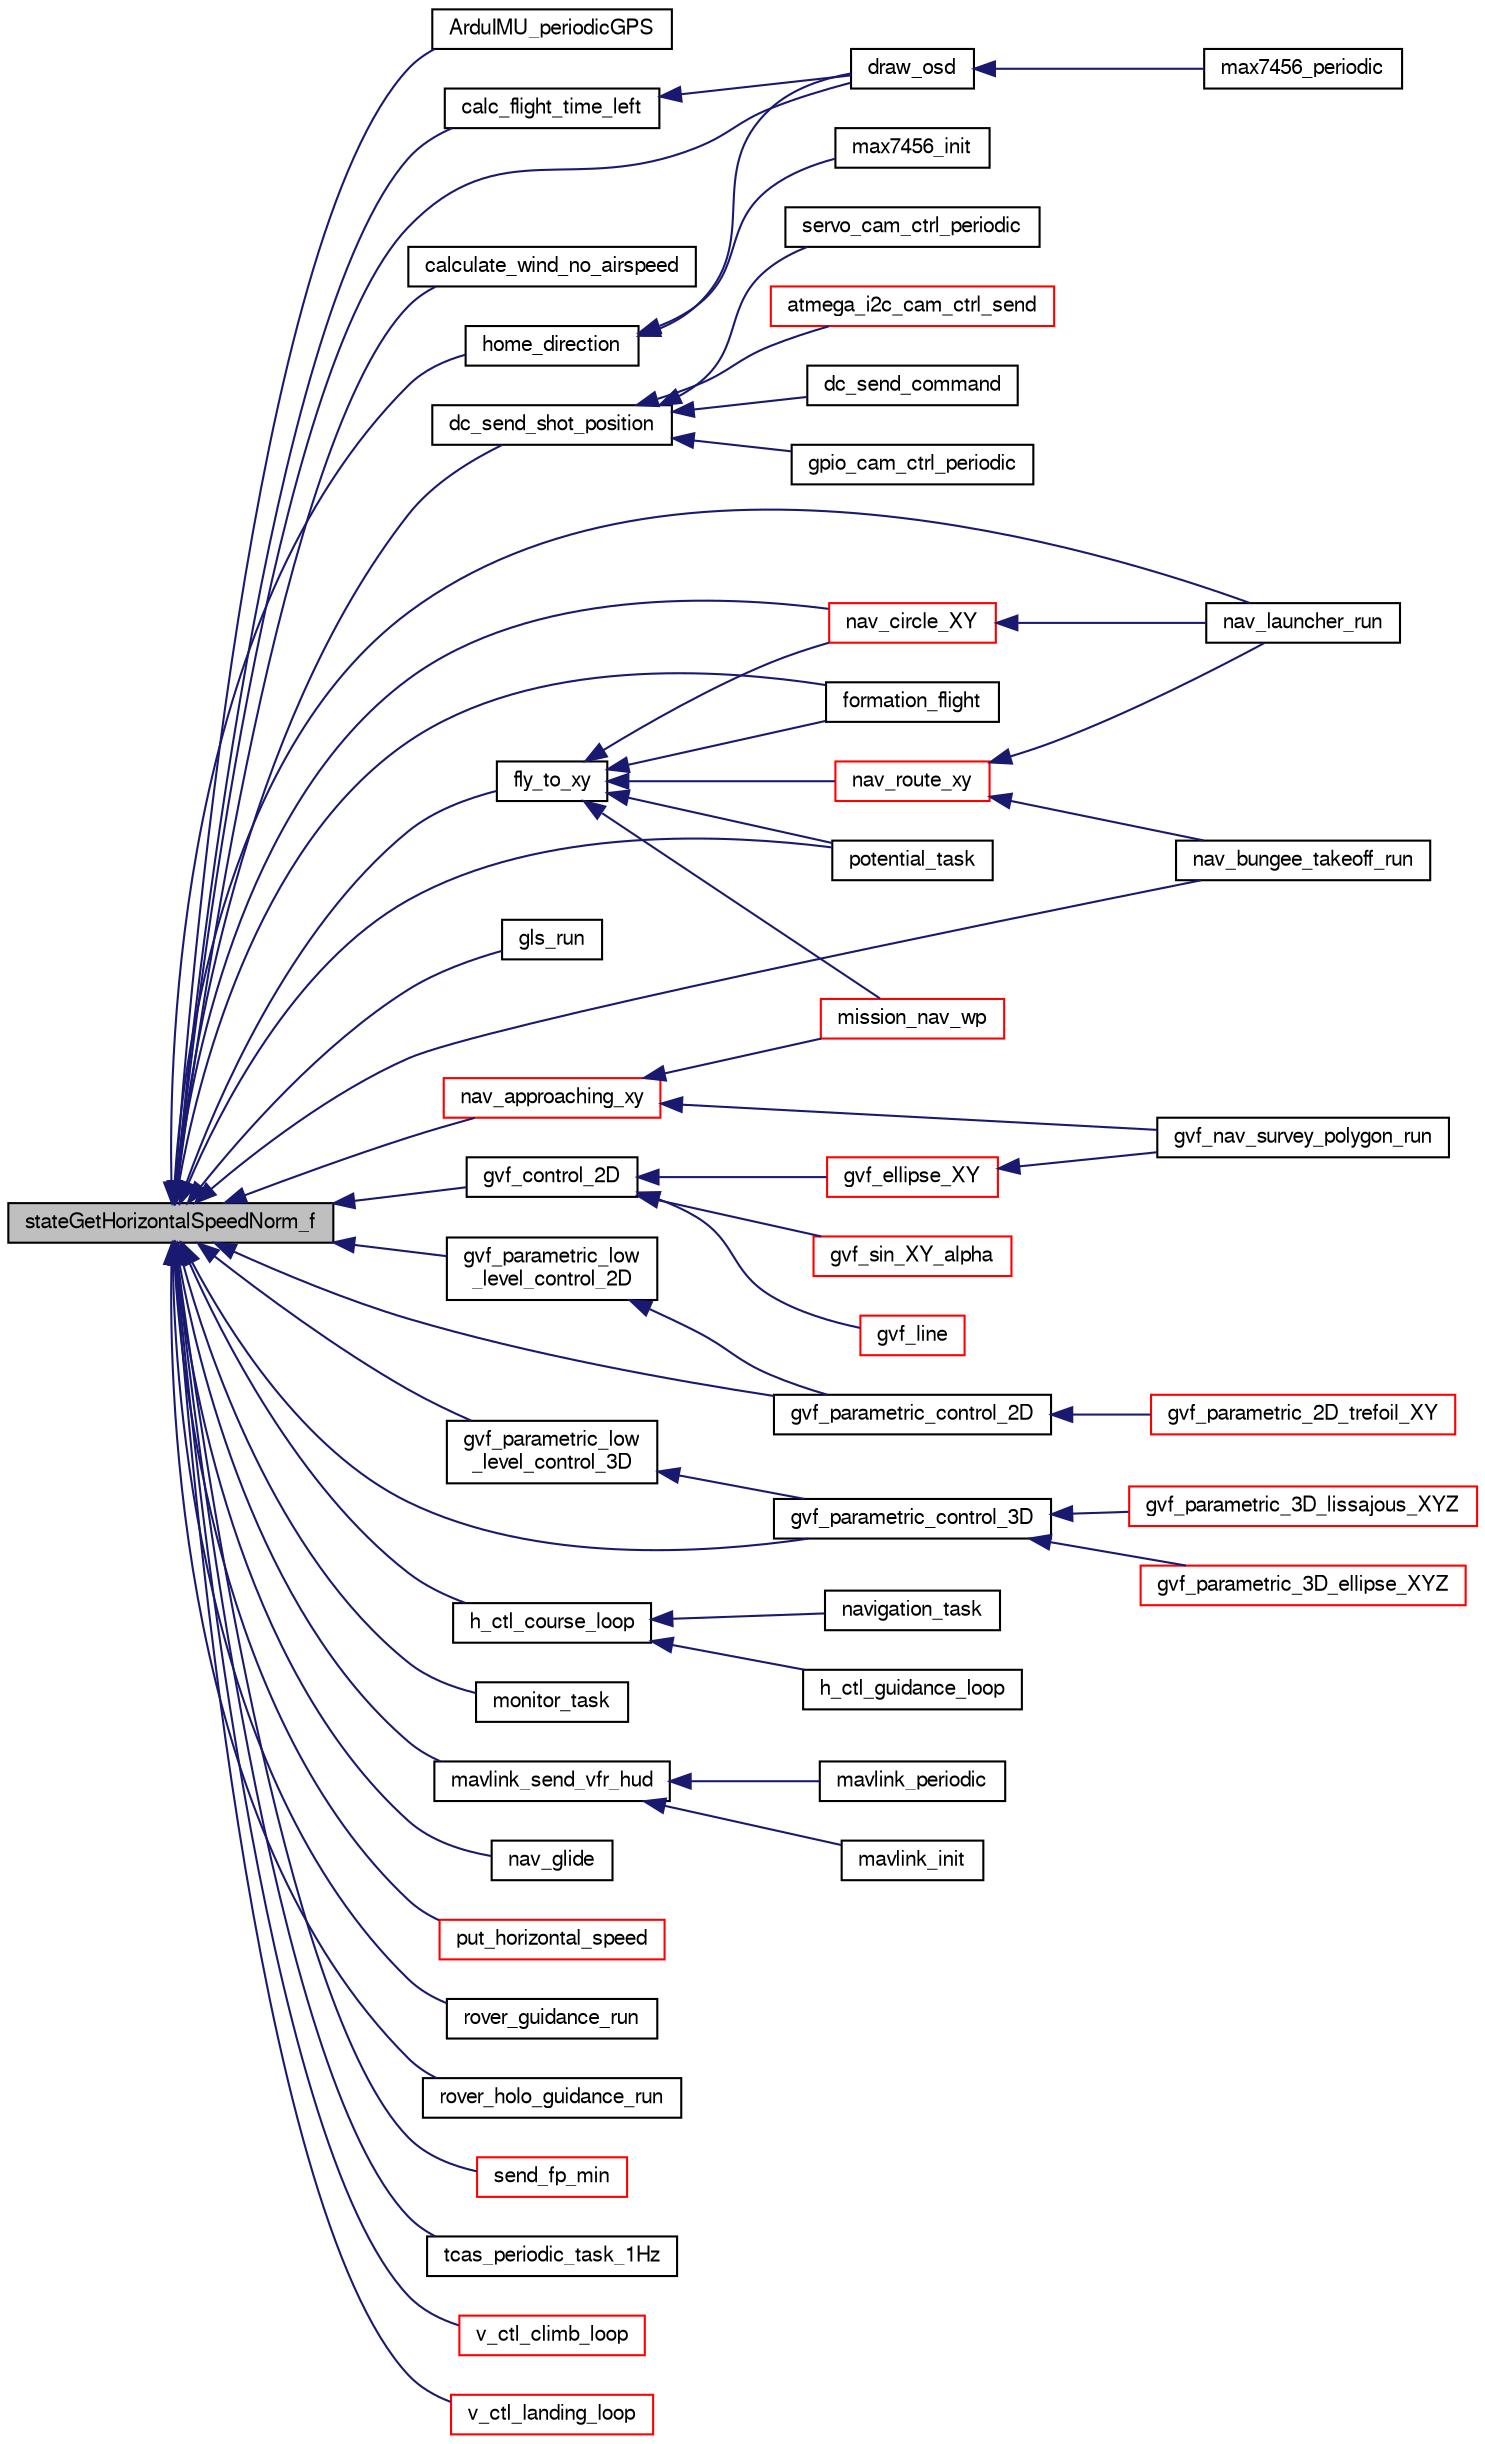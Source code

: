 digraph "stateGetHorizontalSpeedNorm_f"
{
  edge [fontname="FreeSans",fontsize="10",labelfontname="FreeSans",labelfontsize="10"];
  node [fontname="FreeSans",fontsize="10",shape=record];
  rankdir="LR";
  Node1 [label="stateGetHorizontalSpeedNorm_f",height=0.2,width=0.4,color="black", fillcolor="grey75", style="filled", fontcolor="black"];
  Node1 -> Node2 [dir="back",color="midnightblue",fontsize="10",style="solid",fontname="FreeSans"];
  Node2 [label="ArduIMU_periodicGPS",height=0.2,width=0.4,color="black", fillcolor="white", style="filled",URL="$modules_2ins_2ins__arduimu__basic_8c.html#a71ab195043b0eef3d99d90fe9d227f1c"];
  Node1 -> Node3 [dir="back",color="midnightblue",fontsize="10",style="solid",fontname="FreeSans"];
  Node3 [label="calc_flight_time_left",height=0.2,width=0.4,color="black", fillcolor="white", style="filled",URL="$max7456_8c.html#a2e383d26ae071a8ae13f7b02f975f4ea"];
  Node3 -> Node4 [dir="back",color="midnightblue",fontsize="10",style="solid",fontname="FreeSans"];
  Node4 [label="draw_osd",height=0.2,width=0.4,color="black", fillcolor="white", style="filled",URL="$max7456_8c.html#a079837dac11983fe67050e136b0080e4"];
  Node4 -> Node5 [dir="back",color="midnightblue",fontsize="10",style="solid",fontname="FreeSans"];
  Node5 [label="max7456_periodic",height=0.2,width=0.4,color="black", fillcolor="white", style="filled",URL="$max7456_8h.html#a1d6d4401863cba472802654472781050"];
  Node1 -> Node6 [dir="back",color="midnightblue",fontsize="10",style="solid",fontname="FreeSans"];
  Node6 [label="calculate_wind_no_airspeed",height=0.2,width=0.4,color="black", fillcolor="white", style="filled",URL="$uav__recovery_8h.html#aeb19d3dd881fdd134582bf54daecf9a6"];
  Node1 -> Node7 [dir="back",color="midnightblue",fontsize="10",style="solid",fontname="FreeSans"];
  Node7 [label="dc_send_shot_position",height=0.2,width=0.4,color="black", fillcolor="white", style="filled",URL="$dc_8h.html#aaf0625fed2e489322c40c4b2a1904e9a",tooltip="Send Down the coordinates of where the photo was taken. "];
  Node7 -> Node8 [dir="back",color="midnightblue",fontsize="10",style="solid",fontname="FreeSans"];
  Node8 [label="atmega_i2c_cam_ctrl_send",height=0.2,width=0.4,color="red", fillcolor="white", style="filled",URL="$atmega__i2c__cam__ctrl_8h.html#ad7c06f4d1c398ba41252eb2e7ecd1a85"];
  Node7 -> Node9 [dir="back",color="midnightblue",fontsize="10",style="solid",fontname="FreeSans"];
  Node9 [label="dc_send_command",height=0.2,width=0.4,color="black", fillcolor="white", style="filled",URL="$gpio__cam__ctrl_8c.html#a833f16388be36136f5d7d173200d5e95",tooltip="Send Command To Camera. "];
  Node7 -> Node10 [dir="back",color="midnightblue",fontsize="10",style="solid",fontname="FreeSans"];
  Node10 [label="gpio_cam_ctrl_periodic",height=0.2,width=0.4,color="black", fillcolor="white", style="filled",URL="$gpio__cam__ctrl_8h.html#a9ea235d04c38558097d37bc2dacdef1e",tooltip="Periodic. "];
  Node7 -> Node11 [dir="back",color="midnightblue",fontsize="10",style="solid",fontname="FreeSans"];
  Node11 [label="servo_cam_ctrl_periodic",height=0.2,width=0.4,color="black", fillcolor="white", style="filled",URL="$servo__cam__ctrl_8h.html#a8fb28d260287fc333f4d1e110a68db27"];
  Node1 -> Node4 [dir="back",color="midnightblue",fontsize="10",style="solid",fontname="FreeSans"];
  Node1 -> Node12 [dir="back",color="midnightblue",fontsize="10",style="solid",fontname="FreeSans"];
  Node12 [label="fly_to_xy",height=0.2,width=0.4,color="black", fillcolor="white", style="filled",URL="$nav_8h.html#ae9d11d2e378b23ecbee86419cbf341f0",tooltip="Computes desired_x, desired_y and desired_course. "];
  Node12 -> Node13 [dir="back",color="midnightblue",fontsize="10",style="solid",fontname="FreeSans"];
  Node13 [label="formation_flight",height=0.2,width=0.4,color="black", fillcolor="white", style="filled",URL="$formation_8h.html#a18de0c4f9e864cb4db84458b33b463dd"];
  Node12 -> Node14 [dir="back",color="midnightblue",fontsize="10",style="solid",fontname="FreeSans"];
  Node14 [label="mission_nav_wp",height=0.2,width=0.4,color="red", fillcolor="white", style="filled",URL="$mission__fw__nav_8c.html#a5b713af884d7efa78b467f7f7976943a",tooltip="Navigation function to a single waypoint. "];
  Node12 -> Node15 [dir="back",color="midnightblue",fontsize="10",style="solid",fontname="FreeSans"];
  Node15 [label="nav_circle_XY",height=0.2,width=0.4,color="red", fillcolor="white", style="filled",URL="$nav_8h.html#ad1b9d2e8da4a32477ca8bedc0bca86fe",tooltip="Angle from center to mobile. "];
  Node15 -> Node16 [dir="back",color="midnightblue",fontsize="10",style="solid",fontname="FreeSans"];
  Node16 [label="nav_launcher_run",height=0.2,width=0.4,color="black", fillcolor="white", style="filled",URL="$nav__launcher_8h.html#ab48c9dc5c6e69f766e06e1c07e230a60"];
  Node12 -> Node17 [dir="back",color="midnightblue",fontsize="10",style="solid",fontname="FreeSans"];
  Node17 [label="nav_route_xy",height=0.2,width=0.4,color="red", fillcolor="white", style="filled",URL="$nav_8h.html#ab4247c9f3dc0417690e1404add032cbe",tooltip="Computes the carrot position along the desired segment. "];
  Node17 -> Node18 [dir="back",color="midnightblue",fontsize="10",style="solid",fontname="FreeSans"];
  Node18 [label="nav_bungee_takeoff_run",height=0.2,width=0.4,color="black", fillcolor="white", style="filled",URL="$nav__bungee__takeoff_8h.html#a22d08b651b3b72cf70e44c2d9b14b6f3",tooltip="Bungee takeoff run function. "];
  Node17 -> Node16 [dir="back",color="midnightblue",fontsize="10",style="solid",fontname="FreeSans"];
  Node12 -> Node19 [dir="back",color="midnightblue",fontsize="10",style="solid",fontname="FreeSans"];
  Node19 [label="potential_task",height=0.2,width=0.4,color="black", fillcolor="white", style="filled",URL="$potential_8h.html#a2ecae8ed4b80ccfece655453a56db7cd"];
  Node1 -> Node13 [dir="back",color="midnightblue",fontsize="10",style="solid",fontname="FreeSans"];
  Node1 -> Node20 [dir="back",color="midnightblue",fontsize="10",style="solid",fontname="FreeSans"];
  Node20 [label="gls_run",height=0.2,width=0.4,color="black", fillcolor="white", style="filled",URL="$nav__gls_8h.html#a186f479c63a73cdac81a8ff055807975"];
  Node1 -> Node21 [dir="back",color="midnightblue",fontsize="10",style="solid",fontname="FreeSans"];
  Node21 [label="gvf_control_2D",height=0.2,width=0.4,color="black", fillcolor="white", style="filled",URL="$gvf_8h.html#abb4d98f4686f18ac9111291ba7afda77"];
  Node21 -> Node22 [dir="back",color="midnightblue",fontsize="10",style="solid",fontname="FreeSans"];
  Node22 [label="gvf_ellipse_XY",height=0.2,width=0.4,color="red", fillcolor="white", style="filled",URL="$gvf_8h.html#ad4ac74c3e1ae77e925a16e7f6ca93c34"];
  Node22 -> Node23 [dir="back",color="midnightblue",fontsize="10",style="solid",fontname="FreeSans"];
  Node23 [label="gvf_nav_survey_polygon_run",height=0.2,width=0.4,color="black", fillcolor="white", style="filled",URL="$nav__survey__polygon__gvf_8h.html#aa3432a5ccfee6c60fa8cb0b7b3e4a6e8"];
  Node21 -> Node24 [dir="back",color="midnightblue",fontsize="10",style="solid",fontname="FreeSans"];
  Node24 [label="gvf_line",height=0.2,width=0.4,color="red", fillcolor="white", style="filled",URL="$gvf_8c.html#aca22fe13ba4f5c352bb27b001010c43f"];
  Node21 -> Node25 [dir="back",color="midnightblue",fontsize="10",style="solid",fontname="FreeSans"];
  Node25 [label="gvf_sin_XY_alpha",height=0.2,width=0.4,color="red", fillcolor="white", style="filled",URL="$gvf_8h.html#a9af1a61d98cb2c59282573ecadeb364d"];
  Node1 -> Node26 [dir="back",color="midnightblue",fontsize="10",style="solid",fontname="FreeSans"];
  Node26 [label="gvf_parametric_control_2D",height=0.2,width=0.4,color="black", fillcolor="white", style="filled",URL="$gvf__parametric_8h.html#a0bf257db90fb490ee9a81e2b11bf4ff0"];
  Node26 -> Node27 [dir="back",color="midnightblue",fontsize="10",style="solid",fontname="FreeSans"];
  Node27 [label="gvf_parametric_2D_trefoil_XY",height=0.2,width=0.4,color="red", fillcolor="white", style="filled",URL="$gvf__parametric_8h.html#a6c8f08d6af72cdf0464bb4e5d045e468",tooltip="2D TRAJECTORIES "];
  Node1 -> Node28 [dir="back",color="midnightblue",fontsize="10",style="solid",fontname="FreeSans"];
  Node28 [label="gvf_parametric_control_3D",height=0.2,width=0.4,color="black", fillcolor="white", style="filled",URL="$gvf__parametric_8h.html#a03440442b6ccf59e11311446f386186e"];
  Node28 -> Node29 [dir="back",color="midnightblue",fontsize="10",style="solid",fontname="FreeSans"];
  Node29 [label="gvf_parametric_3D_ellipse_XYZ",height=0.2,width=0.4,color="red", fillcolor="white", style="filled",URL="$gvf__parametric_8h.html#a3ecdfd7486513cfba5c123d182dd2dde",tooltip="3D TRAJECTORIES "];
  Node28 -> Node30 [dir="back",color="midnightblue",fontsize="10",style="solid",fontname="FreeSans"];
  Node30 [label="gvf_parametric_3D_lissajous_XYZ",height=0.2,width=0.4,color="red", fillcolor="white", style="filled",URL="$gvf__parametric_8h.html#a7746ba6a61f5a79b67c61fe1abca8fce"];
  Node1 -> Node31 [dir="back",color="midnightblue",fontsize="10",style="solid",fontname="FreeSans"];
  Node31 [label="gvf_parametric_low\l_level_control_2D",height=0.2,width=0.4,color="black", fillcolor="white", style="filled",URL="$gvf__parametric__low__level__control_8h.html#a051dd801f3933bbc2172cb05378e0974"];
  Node31 -> Node26 [dir="back",color="midnightblue",fontsize="10",style="solid",fontname="FreeSans"];
  Node1 -> Node32 [dir="back",color="midnightblue",fontsize="10",style="solid",fontname="FreeSans"];
  Node32 [label="gvf_parametric_low\l_level_control_3D",height=0.2,width=0.4,color="black", fillcolor="white", style="filled",URL="$gvf__parametric__low__level__control_8h.html#a7c1e3bbf2b1c4e6fa7156c5ef717b285"];
  Node32 -> Node28 [dir="back",color="midnightblue",fontsize="10",style="solid",fontname="FreeSans"];
  Node1 -> Node33 [dir="back",color="midnightblue",fontsize="10",style="solid",fontname="FreeSans"];
  Node33 [label="h_ctl_course_loop",height=0.2,width=0.4,color="black", fillcolor="white", style="filled",URL="$fixedwing_2stabilization_2stabilization__attitude_8h.html#a02ae04f0f1bbe7588572e87e3dadb381"];
  Node33 -> Node34 [dir="back",color="midnightblue",fontsize="10",style="solid",fontname="FreeSans"];
  Node34 [label="h_ctl_guidance_loop",height=0.2,width=0.4,color="black", fillcolor="white", style="filled",URL="$fixedwing_2guidance_2guidance__h_8h.html#a33f80a675c12489f29ccd436b4e6d25c",tooltip="General guidance logic This will call the proper control loops according to the sub-modes. "];
  Node33 -> Node35 [dir="back",color="midnightblue",fontsize="10",style="solid",fontname="FreeSans"];
  Node35 [label="navigation_task",height=0.2,width=0.4,color="black", fillcolor="white", style="filled",URL="$fixedwing_2autopilot__static_8h.html#a79f823520ea0823e20084686978281e6",tooltip="Control loops FIXME should be somewhere else. "];
  Node1 -> Node36 [dir="back",color="midnightblue",fontsize="10",style="solid",fontname="FreeSans"];
  Node36 [label="home_direction",height=0.2,width=0.4,color="black", fillcolor="white", style="filled",URL="$max7456_8c.html#af647f85cf21dab23d18ac36c8beadd20"];
  Node36 -> Node4 [dir="back",color="midnightblue",fontsize="10",style="solid",fontname="FreeSans"];
  Node36 -> Node37 [dir="back",color="midnightblue",fontsize="10",style="solid",fontname="FreeSans"];
  Node37 [label="max7456_init",height=0.2,width=0.4,color="black", fillcolor="white", style="filled",URL="$max7456_8h.html#a945116b36ac06fdbb6f4aef0c5e7f7ca"];
  Node1 -> Node38 [dir="back",color="midnightblue",fontsize="10",style="solid",fontname="FreeSans"];
  Node38 [label="mavlink_send_vfr_hud",height=0.2,width=0.4,color="black", fillcolor="white", style="filled",URL="$mavlink_8c.html#a8c8fd474a91b126a5f74296017672ddc",tooltip="Send Metrics typically displayed on a HUD for fixed wing aircraft. "];
  Node38 -> Node39 [dir="back",color="midnightblue",fontsize="10",style="solid",fontname="FreeSans"];
  Node39 [label="mavlink_init",height=0.2,width=0.4,color="black", fillcolor="white", style="filled",URL="$mavlink_8h.html#acc676450794df9b4b50dc6b12995b7a1",tooltip="Module functions. "];
  Node38 -> Node40 [dir="back",color="midnightblue",fontsize="10",style="solid",fontname="FreeSans"];
  Node40 [label="mavlink_periodic",height=0.2,width=0.4,color="black", fillcolor="white", style="filled",URL="$mavlink_8h.html#a45dcaed78c022158e7dcfb92813f191c",tooltip="Periodic MAVLink calls. "];
  Node1 -> Node41 [dir="back",color="midnightblue",fontsize="10",style="solid",fontname="FreeSans"];
  Node41 [label="monitor_task",height=0.2,width=0.4,color="black", fillcolor="white", style="filled",URL="$fixedwing_2autopilot__firmware_8h.html#a7eac6acc6dec1056989fbbc5d65b85b9",tooltip="monitoring task should be called at 1Hz "];
  Node1 -> Node42 [dir="back",color="midnightblue",fontsize="10",style="solid",fontname="FreeSans"];
  Node42 [label="nav_approaching_xy",height=0.2,width=0.4,color="red", fillcolor="white", style="filled",URL="$nav_8h.html#a249451b8d1fe0b19866ea68e0d8b86df",tooltip="Decide if the UAV is approaching the current waypoint. "];
  Node42 -> Node23 [dir="back",color="midnightblue",fontsize="10",style="solid",fontname="FreeSans"];
  Node42 -> Node14 [dir="back",color="midnightblue",fontsize="10",style="solid",fontname="FreeSans"];
  Node1 -> Node18 [dir="back",color="midnightblue",fontsize="10",style="solid",fontname="FreeSans"];
  Node1 -> Node15 [dir="back",color="midnightblue",fontsize="10",style="solid",fontname="FreeSans"];
  Node1 -> Node43 [dir="back",color="midnightblue",fontsize="10",style="solid",fontname="FreeSans"];
  Node43 [label="nav_glide",height=0.2,width=0.4,color="black", fillcolor="white", style="filled",URL="$nav_8h.html#af953408dd60fe367bed94bdb00ebff73"];
  Node1 -> Node16 [dir="back",color="midnightblue",fontsize="10",style="solid",fontname="FreeSans"];
  Node1 -> Node19 [dir="back",color="midnightblue",fontsize="10",style="solid",fontname="FreeSans"];
  Node1 -> Node44 [dir="back",color="midnightblue",fontsize="10",style="solid",fontname="FreeSans"];
  Node44 [label="put_horizontal_speed",height=0.2,width=0.4,color="red", fillcolor="white", style="filled",URL="$e__identification__fr_8c.html#ad38b113b8c749a0ad70f3226ce4be6c8"];
  Node1 -> Node45 [dir="back",color="midnightblue",fontsize="10",style="solid",fontname="FreeSans"];
  Node45 [label="rover_guidance_run",height=0.2,width=0.4,color="black", fillcolor="white", style="filled",URL="$rover__guidance_8h.html#a1c5d14152545935d78448eae5d0a6b6d"];
  Node1 -> Node46 [dir="back",color="midnightblue",fontsize="10",style="solid",fontname="FreeSans"];
  Node46 [label="rover_holo_guidance_run",height=0.2,width=0.4,color="black", fillcolor="white", style="filled",URL="$rover__guidance__holonomic_8h.html#a714eebb049eb159d6b28ae3118c7d2c3"];
  Node1 -> Node47 [dir="back",color="midnightblue",fontsize="10",style="solid",fontname="FreeSans"];
  Node47 [label="send_fp_min",height=0.2,width=0.4,color="red", fillcolor="white", style="filled",URL="$rotorcraft_2autopilot__firmware_8c.html#aaf2444e723981dbebaac51823933f101"];
  Node1 -> Node48 [dir="back",color="midnightblue",fontsize="10",style="solid",fontname="FreeSans"];
  Node48 [label="tcas_periodic_task_1Hz",height=0.2,width=0.4,color="black", fillcolor="white", style="filled",URL="$tcas_8h.html#adb2f00821358ed6ad0f366e6a2422558"];
  Node1 -> Node49 [dir="back",color="midnightblue",fontsize="10",style="solid",fontname="FreeSans"];
  Node49 [label="v_ctl_climb_loop",height=0.2,width=0.4,color="red", fillcolor="white", style="filled",URL="$guidance__common_8h.html#a38f0bbceda8812281fc650c2c1aac6c8",tooltip="Auto-throttle inner loop. "];
  Node1 -> Node50 [dir="back",color="midnightblue",fontsize="10",style="solid",fontname="FreeSans"];
  Node50 [label="v_ctl_landing_loop",height=0.2,width=0.4,color="red", fillcolor="white", style="filled",URL="$fixedwing_2guidance_2guidance__v_8c.html#a130f49d9941f156bb04aa94122b167d0"];
}
